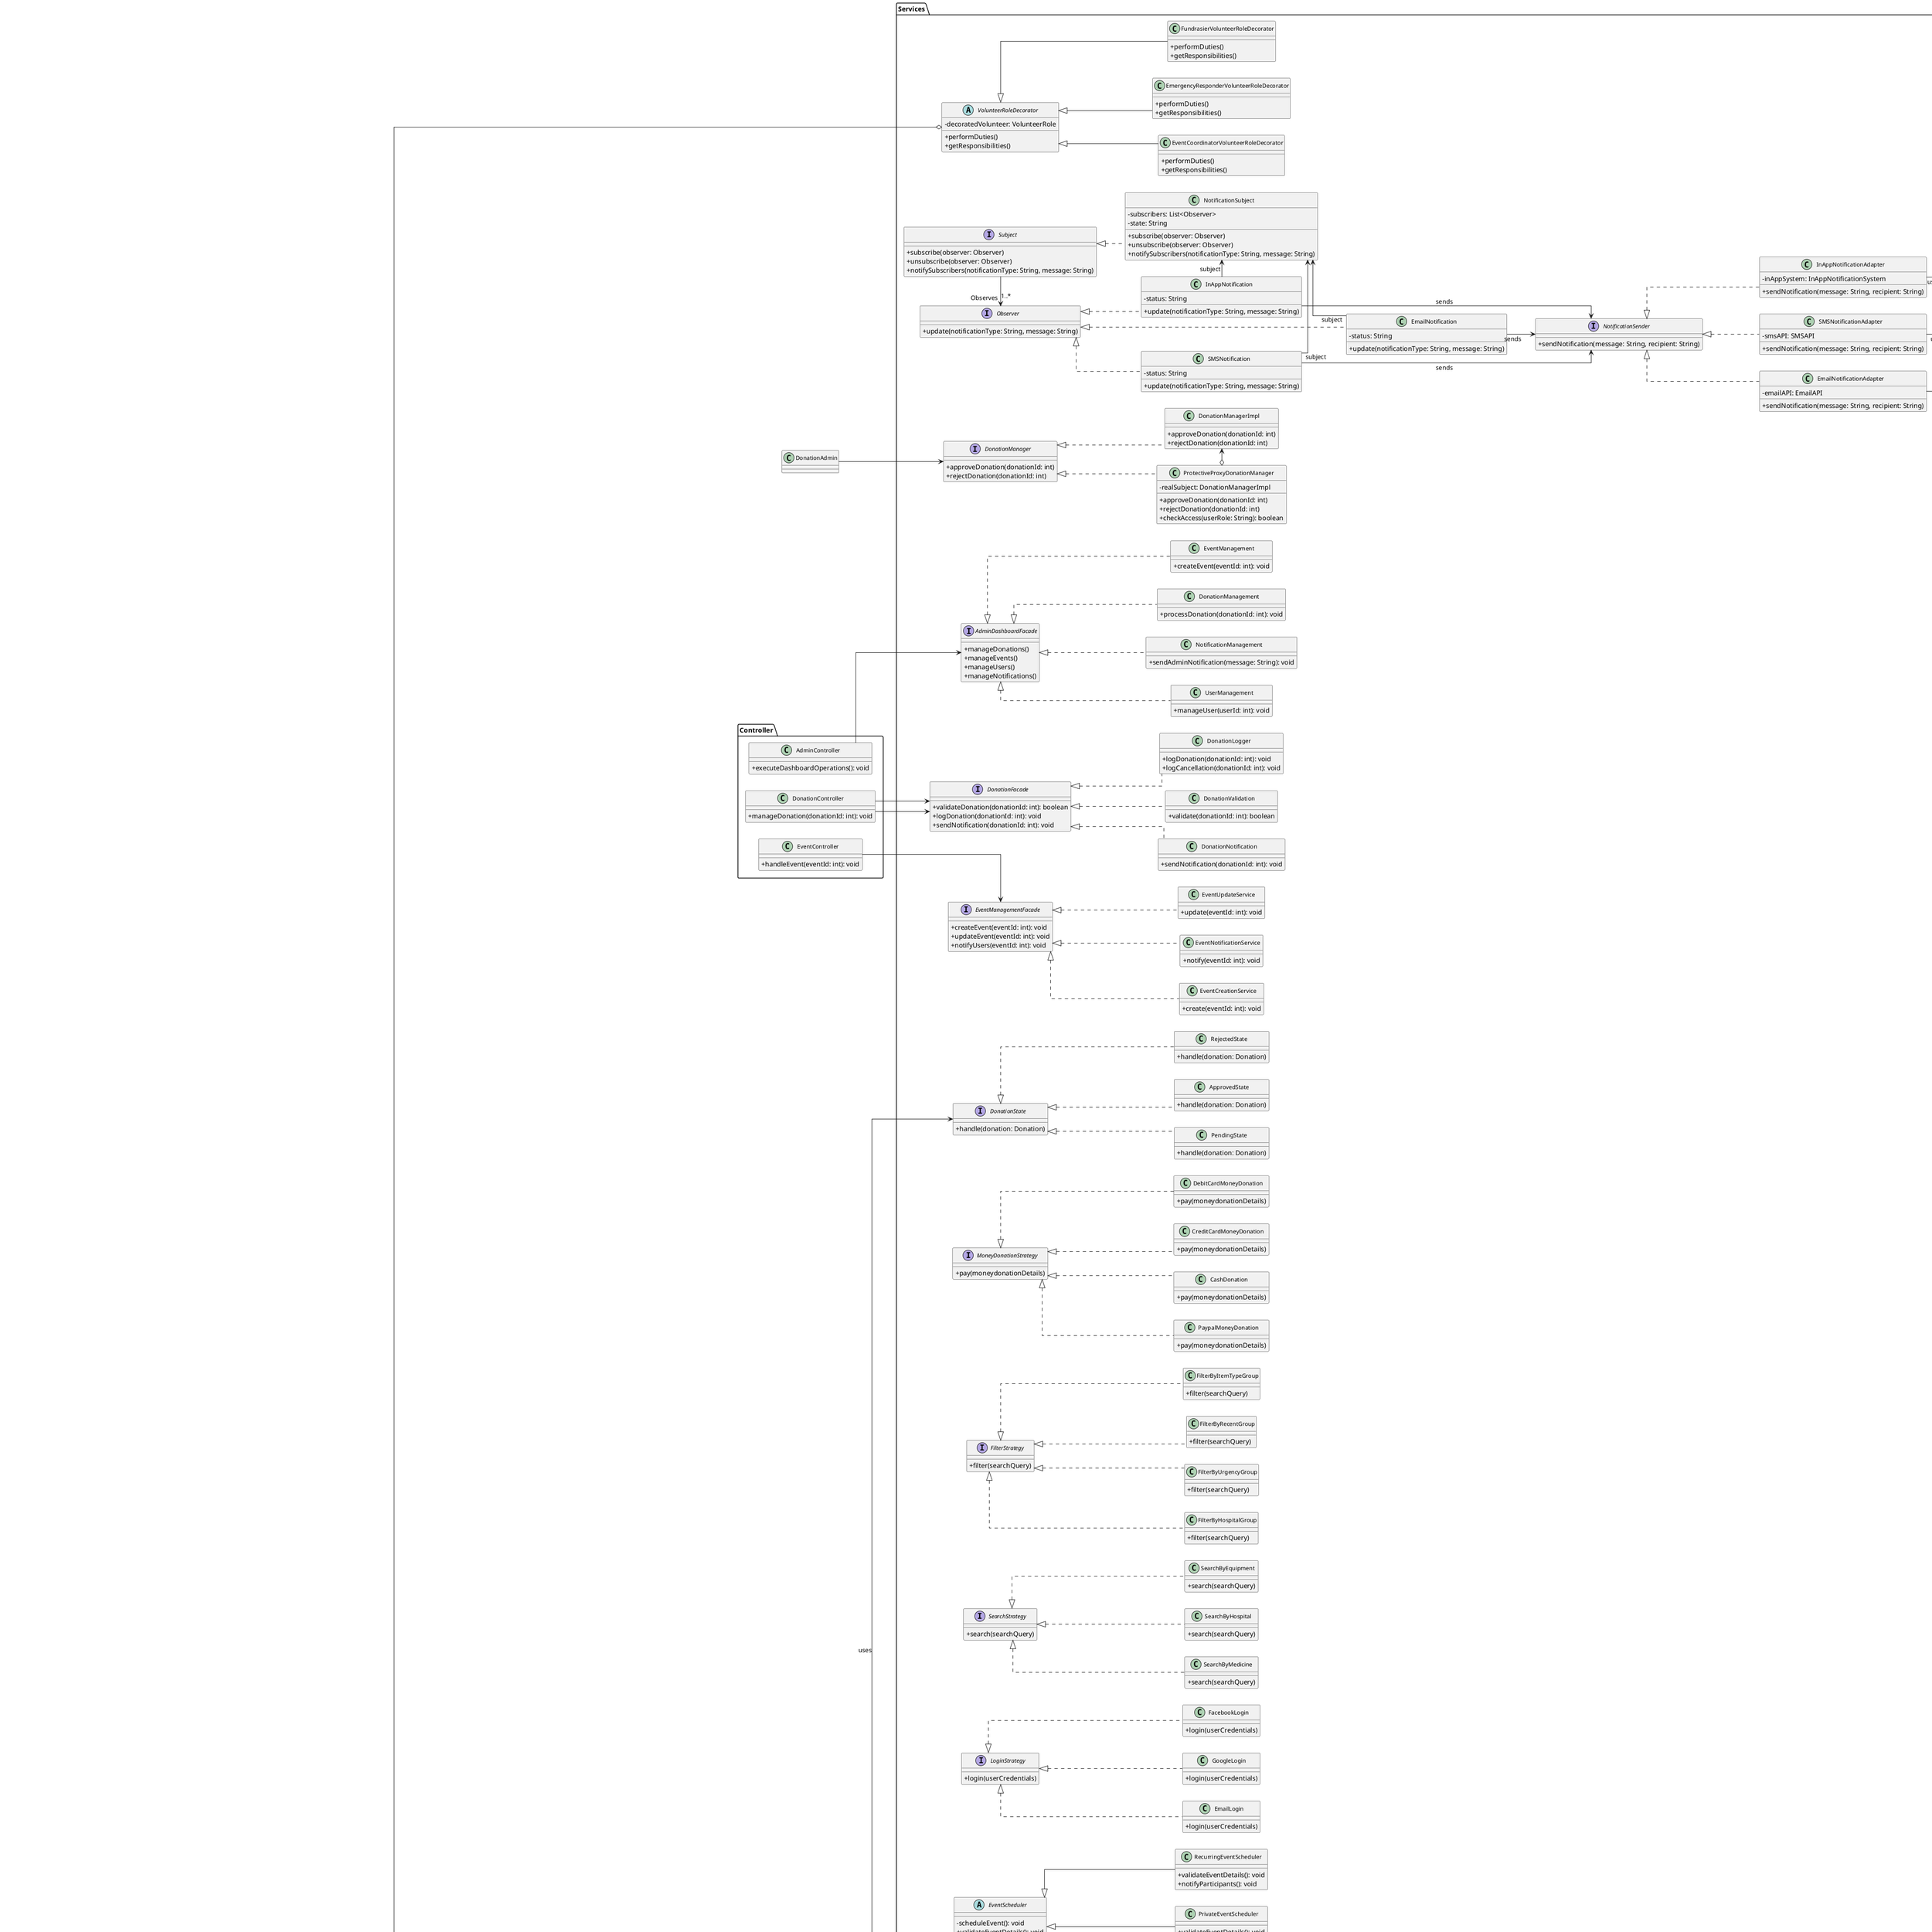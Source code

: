 @startuml
'https://plantuml.com/class-diagram


left to right direction


skinparam classAttributeIconSize 0
skinparam classFontSize 12
skinparam lineThickness 2
skinparam defaultFontName Arial
skinparam nodeMargin 30
skinparam componentStyle rectangle
skinparam linetype ortho



package "Model" {

    interface CRUD {
        +create()
        +read()
        +update()
        +delete()
    }

    interface IAccountManager {
        +login(email: String, password: String): boolean
        +createAccount(name: String, email: String, nationalId: String, password: String): boolean
        +updateProfile(name: String, email: String, nationalId: String, password: String): boolean
        +deleteAccount() : boolean
    }

    class User implements CRUD, IAccountManager {
        -id: int
        -name: String
        -email: String
        -nationalId: String
        -password: String
        -address: Address
        -isVolunteer: boolean = false
        -isDeleted: boolean = false
        -volunteer: VolunteerRole
        +addVolunteerRole(volunteer: VolunteerRole)
        +removeVolunteerRole()
    }

    interface VolunteerRole {
        +performDuties()
        +getResponsibilities()
    }

    class BasicVolunteerRole implements CRUD, VolunteerRole {
        -volunteerID: int
        -eventID: int
        -hours: int
        -skills: List<String>
        +signUpForEvent(Event :event)
        +performDuties()
        +getResponsibilities()
    }

    class HospitalAdmin implements IAccountManager {
        -hospitalID: int
        -hospitalName: String
        -adminID: int
        -address: Address
        +uploadRequiredItems(items: List<CompositeItem>)
        +manageItems(item: CompositeItem, action: String)
        +searchDonations(criteria: Map<String, String>): List<Donation>
        +filterDonations(filters: Map<String, String>): List<Donation>
    }

    class Address {
        -address_id: int
        -name: String
        -parent_id: int
    }

    class DonationService {
        +trackDonationHistory(userId: int): List<Donation>
        +trackDonationStatus(donationId: int): String
        +fillDonationForm(donationDetails: Donation): boolean
        +choosePickUpOrDropOff(donationId: int, location: Address): boolean
    }

    class Donation {
        -id: int
        -type: String
        -description: String
        -quantity: int
        -state: DonationState
        -userId: int
        +setState(state: DonationState)
        +process()
    }

    class DonationDetails {
        -donationDetailsID: int
        -type: string
        -itemID: int
        -quantity: int
        -unitPrice: float
        +getDetails()
    }

    class Event implements CRUD {
        -eventID: int
        -name: String
        -date: date
        -location: String
        -description: String
        -volunteerList: List<VolunteerRole>
    }

    class EventDetails {
        -eventDetailsID: int
        -volunteerID: int
        -attendance: String
        -totalHours: int
    }

    class Payment {
        -paymentID: int
        -type: Type
        -amount: int
    }

    class PaymentDetails {
        -paymentDetailsID: int
        -paymentID: int
        -donationID: int
        -amount: int
        -paymentDate: date
    }

    interface ItemComponent {
        +getChild()
        +getDetails()
    }

    class CompositeItem implements ItemComponent, CRUD {
        -itemID: int
        -name: String
        -description: String
        -quantity: int
        -unitPrice: float
        -childItems: List<ItemComponent>
        +addChild(child: ItemComponent)
        +removeChild(child: ItemComponent)
        +getChild(index: int): ItemComponent
        +getDetails()
    }
}

package "View" {}

package "Controller" {
    class AdminController {
        + executeDashboardOperations(): void
    }

    class DonationController {
        + manageDonation(donationId: int): void
    }

    class EventController {
        + handleEvent(eventId: int): void
    }
}

package "Services" {

    abstract class VolunteerRoleDecorator{
        -decoratedVolunteer: VolunteerRole
        +performDuties()
        +getResponsibilities()
    }

    class EventCoordinatorVolunteerRoleDecorator extends VolunteerRoleDecorator {
        +performDuties()
        +getResponsibilities()
    }

    class EmergencyResponderVolunteerRoleDecorator extends VolunteerRoleDecorator {
        +performDuties()
        +getResponsibilities()
    }

    class FundrasierVolunteerRoleDecorator extends VolunteerRoleDecorator {
        +performDuties()
        +getResponsibilities()
    }

    interface DonationState {
        + handle(donation: Donation)
    }

    class PendingState {
        + handle(donation: Donation)
    }
    class ApprovedState {
        + handle(donation: Donation)
    }
    class RejectedState {
        + handle(donation: Donation)
    }

    interface DonationManager {
        + approveDonation(donationId: int)
        + rejectDonation(donationId: int)
    }

    class DonationManagerImpl implements DonationManager {
        + approveDonation(donationId: int)
        + rejectDonation(donationId: int)
    }

    class ProtectiveProxyDonationManager implements DonationManager {
        -realSubject: DonationManagerImpl
        +approveDonation(donationId: int)
        +rejectDonation(donationId: int)
        +checkAccess(userRole: String): boolean
    }


    interface DonationFacade {
        + validateDonation(donationId: int): boolean
        + logDonation(donationId: int): void
        + sendNotification(donationId: int): void
    }

    class DonationValidation implements DonationFacade {
        + validate(donationId: int): boolean
    }

    class DonationLogger implements DonationFacade{
        + logDonation(donationId: int): void
        + logCancellation(donationId: int): void
    }

    class DonationNotification implements DonationFacade{
            + sendNotification(donationId: int): void
        }

    interface AdminDashboardFacade {
        + manageDonations()
        + manageEvents()
        + manageUsers()
        + manageNotifications()
    }

    class DonationManagement implements AdminDashboardFacade {
        + processDonation(donationId: int): void
    }

    class EventManagement implements AdminDashboardFacade {
        + createEvent(eventId: int): void
    }

    class UserManagement implements AdminDashboardFacade {
        + manageUser(userId: int): void
    }

    class NotificationManagement implements AdminDashboardFacade {
        + sendAdminNotification(message: String): void
    }

    interface EventManagementFacade {
        + createEvent(eventId: int): void
        + updateEvent(eventId: int): void
        + notifyUsers(eventId: int): void
    }

    class EventCreationService implements EventManagementFacade {
        + create(eventId: int): void
    }

    class EventNotificationService implements EventManagementFacade {
        + notify(eventId: int): void
    }

    class EventUpdateService implements EventManagementFacade  {
        + update(eventId: int): void
    }

    interface MoneyDonationStrategy {
        +pay(moneydonationDetails)
    }

    class CreditCardMoneyDonation implements MoneyDonationStrategy {
        +pay(moneydonationDetails)
    }

    class DebitCardMoneyDonation implements MoneyDonationStrategy {
        +pay(moneydonationDetails)
    }

    class PaypalMoneyDonation implements MoneyDonationStrategy {
        +pay(moneydonationDetails)
    }

    class CashDonation implements MoneyDonationStrategy {
        +pay(moneydonationDetails)
    }

    interface Subject {
        +subscribe(observer: Observer)
        +unsubscribe(observer: Observer)
        +notifySubscribers(notificationType: String, message: String)
    }

    interface Observer {
        +update(notificationType: String, message: String)
    }

    class EmailNotification implements Observer {
        -status: String
        +update(notificationType: String, message: String)
    }

    class InAppNotification implements Observer {
        -status: String
        +update(notificationType: String, message: String)
    }

    class SMSNotification implements Observer {
        -status: String
        +update(notificationType: String, message: String)
    }

    class NotificationSubject implements Subject {
        -subscribers: List<Observer>
        -state: String
        +subscribe(observer: Observer)
        +unsubscribe(observer: Observer)
        +notifySubscribers(notificationType: String, message: String)
    }

    interface FilterStrategy {
        +filter(searchQuery)
    }

    class FilterByRecentGroup implements FilterStrategy {
        +filter(searchQuery)
    }

    class FilterByItemTypeGroup implements FilterStrategy {
        +filter(searchQuery)
    }

    class FilterByHospitalGroup implements FilterStrategy {
        +filter(searchQuery)
    }

    class FilterByUrgencyGroup implements FilterStrategy {
        +filter(searchQuery)
    }

    interface SearchStrategy {
        +search(searchQuery)
    }

    class SearchByMedicine implements SearchStrategy {
        +search(searchQuery)
    }

    class SearchByHospital implements SearchStrategy {
        +search(searchQuery)
    }

    class SearchByEquipment implements SearchStrategy {
        +search(searchQuery)
    }

    interface LoginStrategy {
        +login(userCredentials)
    }

    class EmailLogin implements LoginStrategy {
        +login(userCredentials)
    }

    class GoogleLogin implements LoginStrategy {
        +login(userCredentials)
    }

    class FacebookLogin implements LoginStrategy {
        +login(userCredentials)
    }

    interface NotificationSender {
        + sendNotification(message: String, recipient: String)
    }

    class EmailNotificationAdapter {
        -emailAPI: EmailAPI
        +sendNotification(message: String, recipient: String)
    }
    class SMSNotificationAdapter {
        -smsAPI: SMSAPI
        +sendNotification(message: String, recipient: String)
    }
    class InAppNotificationAdapter {
        -inAppSystem: InAppNotificationSystem
        +sendNotification(message: String, recipient: String)
    }

    class EmailAPI {
        +sendEmail(to: String, content: String)
    }
    class SMSAPI {
        +sendSMS(phoneNumber: String, text: String)
    }
    class InAppNotificationSystem {
        +pushNotification(userId: String, message: String)
    }


    abstract class EventScheduler {
        -scheduleEvent(): void
        +validateEventDetails(): void
        +assignLocation(): void
        +notifyParticipants(): void
    }

    class PublicEventScheduler {
        +validateEventDetails(): void
        +notifyParticipants(): void
    }

    class PrivateEventScheduler {
        +validateEventDetails(): void
        +notifyParticipants(): void
    }

    class RecurringEventScheduler {
        +validateEventDetails(): void
        +notifyParticipants(): void
    }


}


' Model to Model Relationships
User -->  BasicVolunteerRole : "0..1"
User --> Address : has
User -- Donation : Makes
User *-- Payment : makes
User -- DonationService : Uses
BasicVolunteerRole -- Event : "0..*"
HospitalAdmin -- Address : has
Address "0..*" --> "1" Address : Parent
DonationService ..> Donation : Manages
Donation --> Address
Donation *-- DonationDetails : has
Event *-- EventDetails : has
Payment *-- PaymentDetails : has


' Model to Controller Relationships


' Model to service Relationships
Donation o--> DonationState : uses
VolunteerRoleDecorator o--left-> VolunteerRole



' Controller to Service Relationships
AdminController --> AdminDashboardFacade
EventController --> EventManagementFacade
DonationController --> DonationFacade

' Controller to View Relationships


' Service to Service Relationships
DonationState <|.. PendingState
DonationState <|.. ApprovedState
DonationState <|.. RejectedState
DonationAdmin --> DonationManager
ProtectiveProxyDonationManager o--left-> DonationManagerImpl
DonationController --> DonationFacade
Subject -right->"Observes" Observer : "1..*"
NotificationSubject <-down- "subject" EmailNotification
NotificationSubject <-left- "subject" InAppNotification
NotificationSubject <-left- "subject" SMSNotification
NotificationSender <|... EmailNotificationAdapter
NotificationSender <|... SMSNotificationAdapter
NotificationSender <|... InAppNotificationAdapter
EmailNotificationAdapter --> EmailAPI : uses
SMSNotificationAdapter --> SMSAPI : uses
InAppNotificationAdapter --> InAppNotificationSystem : uses
EventScheduler <|-- PublicEventScheduler
EventScheduler <|-- PrivateEventScheduler
EventScheduler <|-- RecurringEventScheduler
InAppNotification --> NotificationSender : sends
SMSNotification --> NotificationSender : sends
EmailNotification --> NotificationSender : sends


}


@enduml

